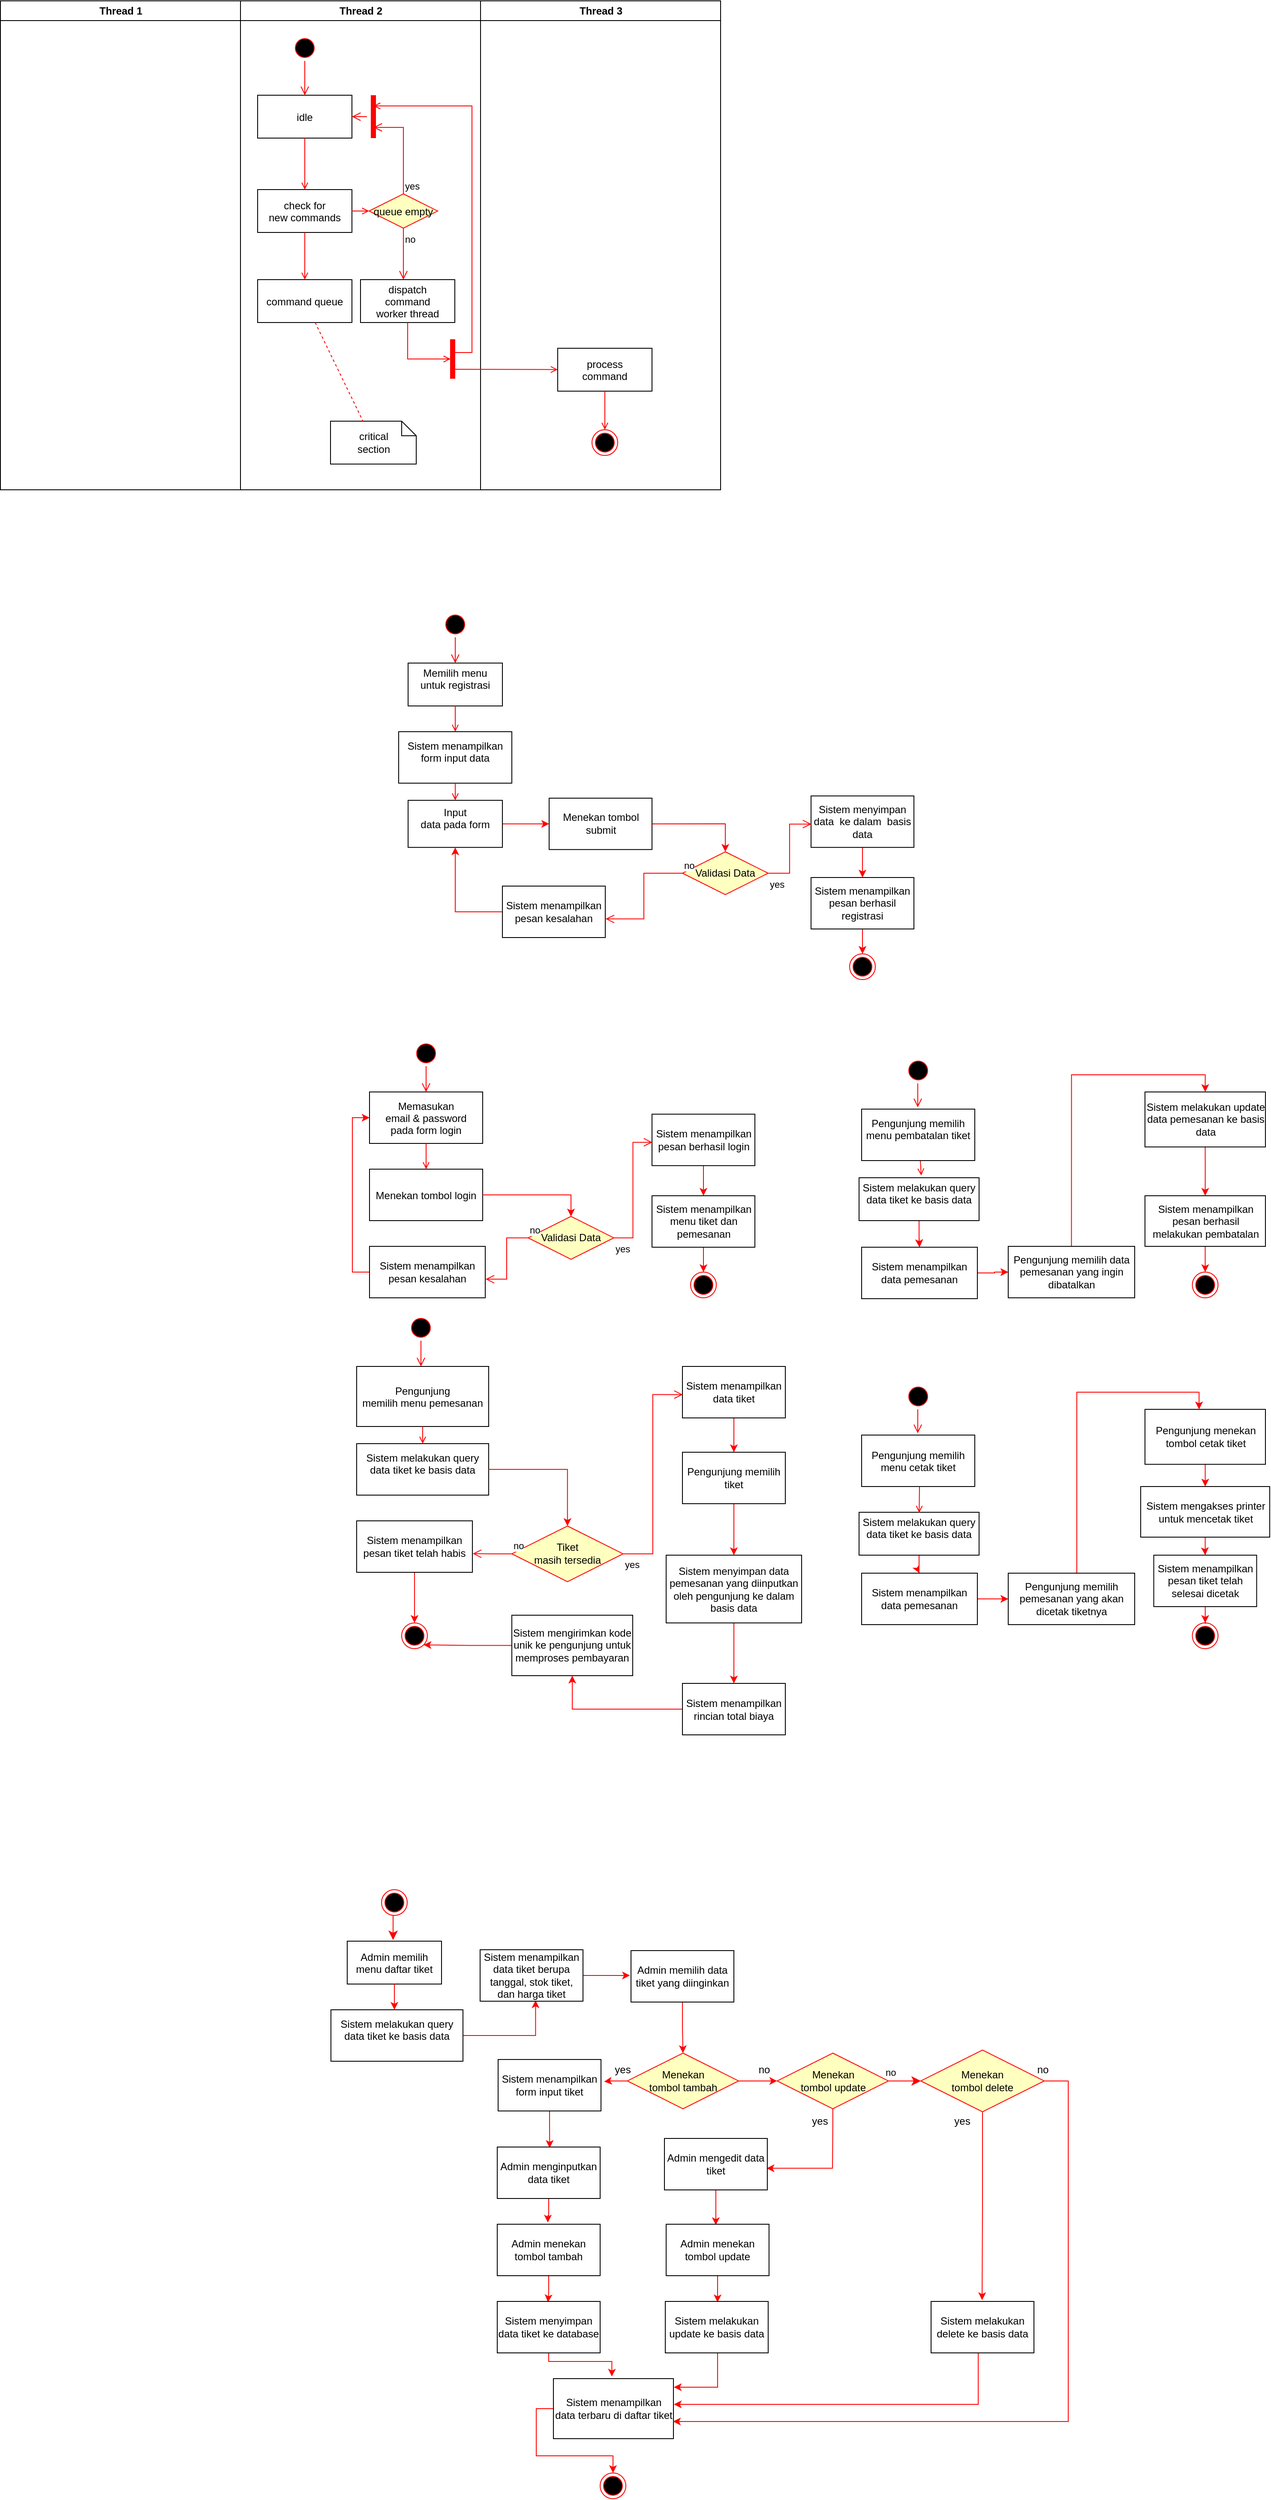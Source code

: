 <mxfile version="18.0.5" type="github">
  <diagram name="Page-1" id="e7e014a7-5840-1c2e-5031-d8a46d1fe8dd">
    <mxGraphModel dx="827" dy="475" grid="1" gridSize="10" guides="1" tooltips="1" connect="1" arrows="1" fold="1" page="1" pageScale="1" pageWidth="1169" pageHeight="826" background="none" math="0" shadow="0">
      <root>
        <mxCell id="0" />
        <mxCell id="1" parent="0" />
        <mxCell id="2" value="Thread 1" style="swimlane;whiteSpace=wrap" parent="1" vertex="1">
          <mxGeometry x="164.5" y="128" width="280" height="570" as="geometry" />
        </mxCell>
        <mxCell id="3" value="Thread 2" style="swimlane;whiteSpace=wrap" parent="1" vertex="1">
          <mxGeometry x="444.5" y="128" width="280" height="570" as="geometry" />
        </mxCell>
        <mxCell id="13" value="" style="ellipse;shape=startState;fillColor=#000000;strokeColor=#ff0000;" parent="3" vertex="1">
          <mxGeometry x="60" y="40" width="30" height="30" as="geometry" />
        </mxCell>
        <mxCell id="14" value="" style="edgeStyle=elbowEdgeStyle;elbow=horizontal;verticalAlign=bottom;endArrow=open;endSize=8;strokeColor=#FF0000;endFill=1;rounded=0" parent="3" source="13" target="15" edge="1">
          <mxGeometry x="40" y="20" as="geometry">
            <mxPoint x="55" y="90" as="targetPoint" />
          </mxGeometry>
        </mxCell>
        <mxCell id="15" value="idle" style="" parent="3" vertex="1">
          <mxGeometry x="20" y="110" width="110" height="50" as="geometry" />
        </mxCell>
        <mxCell id="16" value="check for &#xa;new commands" style="" parent="3" vertex="1">
          <mxGeometry x="20" y="220" width="110" height="50" as="geometry" />
        </mxCell>
        <mxCell id="17" value="" style="endArrow=open;strokeColor=#FF0000;endFill=1;rounded=0" parent="3" source="15" target="16" edge="1">
          <mxGeometry relative="1" as="geometry" />
        </mxCell>
        <mxCell id="18" value="command queue" style="" parent="3" vertex="1">
          <mxGeometry x="20" y="325" width="110" height="50" as="geometry" />
        </mxCell>
        <mxCell id="19" value="" style="endArrow=open;strokeColor=#FF0000;endFill=1;rounded=0" parent="3" source="16" target="18" edge="1">
          <mxGeometry relative="1" as="geometry" />
        </mxCell>
        <mxCell id="21" value="queue empty" style="rhombus;fillColor=#ffffc0;strokeColor=#ff0000;" parent="3" vertex="1">
          <mxGeometry x="150" y="225" width="80" height="40" as="geometry" />
        </mxCell>
        <mxCell id="22" value="yes" style="edgeStyle=elbowEdgeStyle;elbow=horizontal;align=left;verticalAlign=bottom;endArrow=open;endSize=8;strokeColor=#FF0000;exitX=0.5;exitY=0;endFill=1;rounded=0;entryX=0.75;entryY=0.5;entryPerimeter=0" parent="3" source="21" target="25" edge="1">
          <mxGeometry x="-1" relative="1" as="geometry">
            <mxPoint x="160" y="150" as="targetPoint" />
            <Array as="points">
              <mxPoint x="190" y="180" />
            </Array>
          </mxGeometry>
        </mxCell>
        <mxCell id="23" value="no" style="edgeStyle=elbowEdgeStyle;elbow=horizontal;align=left;verticalAlign=top;endArrow=open;endSize=8;strokeColor=#FF0000;endFill=1;rounded=0" parent="3" source="21" target="30" edge="1">
          <mxGeometry x="-1" relative="1" as="geometry">
            <mxPoint x="190" y="305" as="targetPoint" />
          </mxGeometry>
        </mxCell>
        <mxCell id="24" value="" style="endArrow=open;strokeColor=#FF0000;endFill=1;rounded=0" parent="3" source="16" target="21" edge="1">
          <mxGeometry relative="1" as="geometry" />
        </mxCell>
        <mxCell id="25" value="" style="shape=line;strokeWidth=6;strokeColor=#ff0000;rotation=90" parent="3" vertex="1">
          <mxGeometry x="130" y="127.5" width="50" height="15" as="geometry" />
        </mxCell>
        <mxCell id="26" value="" style="edgeStyle=elbowEdgeStyle;elbow=horizontal;verticalAlign=bottom;endArrow=open;endSize=8;strokeColor=#FF0000;endFill=1;rounded=0" parent="3" source="25" target="15" edge="1">
          <mxGeometry x="130" y="90" as="geometry">
            <mxPoint x="230" y="140" as="targetPoint" />
          </mxGeometry>
        </mxCell>
        <mxCell id="30" value="dispatch&#xa;command&#xa;worker thread" style="" parent="3" vertex="1">
          <mxGeometry x="140" y="325" width="110" height="50" as="geometry" />
        </mxCell>
        <mxCell id="31" value="critical&#xa;section" style="shape=note;whiteSpace=wrap;size=17" parent="3" vertex="1">
          <mxGeometry x="105" y="490" width="100" height="50" as="geometry" />
        </mxCell>
        <mxCell id="32" value="" style="endArrow=none;strokeColor=#FF0000;endFill=0;rounded=0;dashed=1" parent="3" source="18" target="31" edge="1">
          <mxGeometry relative="1" as="geometry" />
        </mxCell>
        <mxCell id="34" value="" style="whiteSpace=wrap;strokeColor=#FF0000;fillColor=#FF0000" parent="3" vertex="1">
          <mxGeometry x="245" y="395" width="5" height="45" as="geometry" />
        </mxCell>
        <mxCell id="41" value="" style="edgeStyle=elbowEdgeStyle;elbow=horizontal;entryX=0;entryY=0.5;strokeColor=#FF0000;endArrow=open;endFill=1;rounded=0" parent="3" source="30" target="34" edge="1">
          <mxGeometry width="100" height="100" relative="1" as="geometry">
            <mxPoint x="60" y="480" as="sourcePoint" />
            <mxPoint x="160" y="380" as="targetPoint" />
            <Array as="points">
              <mxPoint x="195" y="400" />
            </Array>
          </mxGeometry>
        </mxCell>
        <mxCell id="4" value="Thread 3" style="swimlane;whiteSpace=wrap" parent="1" vertex="1">
          <mxGeometry x="724.5" y="128" width="280" height="570" as="geometry" />
        </mxCell>
        <mxCell id="33" value="process&#xa;command" style="" parent="4" vertex="1">
          <mxGeometry x="90" y="405" width="110" height="50" as="geometry" />
        </mxCell>
        <mxCell id="35" value="" style="edgeStyle=elbowEdgeStyle;elbow=horizontal;strokeColor=#FF0000;endArrow=open;endFill=1;rounded=0;entryX=0.25;entryY=0.5;entryPerimeter=0" parent="4" target="25" edge="1">
          <mxGeometry width="100" height="100" relative="1" as="geometry">
            <mxPoint x="-30" y="410" as="sourcePoint" />
            <mxPoint x="-120" y="120" as="targetPoint" />
            <Array as="points">
              <mxPoint x="-10" y="135" />
            </Array>
          </mxGeometry>
        </mxCell>
        <mxCell id="37" value="" style="edgeStyle=none;strokeColor=#FF0000;endArrow=open;endFill=1;rounded=0" parent="4" target="33" edge="1">
          <mxGeometry width="100" height="100" relative="1" as="geometry">
            <mxPoint x="-30" y="429.5" as="sourcePoint" />
            <mxPoint x="90" y="429.5" as="targetPoint" />
          </mxGeometry>
        </mxCell>
        <mxCell id="38" value="" style="ellipse;shape=endState;fillColor=#000000;strokeColor=#ff0000" parent="4" vertex="1">
          <mxGeometry x="130" y="500" width="30" height="30" as="geometry" />
        </mxCell>
        <mxCell id="39" value="" style="endArrow=open;strokeColor=#FF0000;endFill=1;rounded=0" parent="4" source="33" target="38" edge="1">
          <mxGeometry relative="1" as="geometry" />
        </mxCell>
        <mxCell id="5" value="" style="ellipse;shape=startState;fillColor=#000000;strokeColor=#ff0000;" parent="1" vertex="1">
          <mxGeometry x="680" y="840.0" width="30" height="30" as="geometry" />
        </mxCell>
        <mxCell id="6" value="" style="edgeStyle=elbowEdgeStyle;elbow=horizontal;verticalAlign=bottom;endArrow=open;endSize=8;strokeColor=#FF0000;endFill=1;rounded=0" parent="1" source="5" target="7" edge="1">
          <mxGeometry x="320" y="994.89" as="geometry">
            <mxPoint x="335" y="1064.89" as="targetPoint" />
          </mxGeometry>
        </mxCell>
        <mxCell id="7" value="Memilih menu &#xa;untuk registrasi &#xa;" style="" parent="1" vertex="1">
          <mxGeometry x="640" y="900.0" width="110" height="50" as="geometry" />
        </mxCell>
        <mxCell id="8" value="Sistem menampilkan &#xa;form input data&#xa;" style="" parent="1" vertex="1">
          <mxGeometry x="629" y="980.0" width="132" height="60" as="geometry" />
        </mxCell>
        <mxCell id="9" value="" style="endArrow=open;strokeColor=#FF0000;endFill=1;rounded=0" parent="1" source="7" target="8" edge="1">
          <mxGeometry relative="1" as="geometry" />
        </mxCell>
        <mxCell id="eZNZcwMzqLfWpBYbHMe_-42" value="" style="edgeStyle=orthogonalEdgeStyle;rounded=0;orthogonalLoop=1;jettySize=auto;html=1;fillColor=#e51400;strokeColor=#FF0000;" parent="1" source="10" target="eZNZcwMzqLfWpBYbHMe_-41" edge="1">
          <mxGeometry relative="1" as="geometry" />
        </mxCell>
        <mxCell id="10" value="Input&#xa;data pada form &#xa;" style="" parent="1" vertex="1">
          <mxGeometry x="640" y="1060" width="110" height="54.89" as="geometry" />
        </mxCell>
        <mxCell id="11" value="" style="endArrow=open;strokeColor=#FF0000;endFill=1;rounded=0" parent="1" source="8" target="10" edge="1">
          <mxGeometry relative="1" as="geometry" />
        </mxCell>
        <mxCell id="eZNZcwMzqLfWpBYbHMe_-54" style="edgeStyle=orthogonalEdgeStyle;rounded=0;orthogonalLoop=1;jettySize=auto;html=1;exitX=1;exitY=0.5;exitDx=0;exitDy=0;entryX=0.5;entryY=0;entryDx=0;entryDy=0;fillColor=#e51400;strokeColor=#FF0000;" parent="1" source="eZNZcwMzqLfWpBYbHMe_-41" target="eZNZcwMzqLfWpBYbHMe_-51" edge="1">
          <mxGeometry relative="1" as="geometry" />
        </mxCell>
        <mxCell id="eZNZcwMzqLfWpBYbHMe_-41" value="&lt;span lang=&quot;EN-GB&quot;&gt;Menekan tombol submit&lt;/span&gt;" style="whiteSpace=wrap;html=1;fillColor=rgb(255, 255, 255);strokeColor=rgb(0, 0, 0);fontColor=rgb(0, 0, 0);" parent="1" vertex="1">
          <mxGeometry x="804.5" y="1057.5" width="120" height="59.89" as="geometry" />
        </mxCell>
        <mxCell id="eZNZcwMzqLfWpBYbHMe_-48" style="edgeStyle=orthogonalEdgeStyle;rounded=0;orthogonalLoop=1;jettySize=auto;html=1;exitX=0.5;exitY=1;exitDx=0;exitDy=0;fillColor=#e51400;strokeColor=#FF0000;" parent="1" source="eZNZcwMzqLfWpBYbHMe_-44" target="eZNZcwMzqLfWpBYbHMe_-46" edge="1">
          <mxGeometry relative="1" as="geometry" />
        </mxCell>
        <mxCell id="eZNZcwMzqLfWpBYbHMe_-44" value="&lt;p&gt;&lt;span lang=&quot;EN-GB&quot;&gt;Sistem menyimpan data&amp;nbsp; ke dalam&amp;nbsp; basis data&lt;/span&gt;&lt;/p&gt;" style="whiteSpace=wrap;html=1;fillColor=rgb(255, 255, 255);strokeColor=rgb(0, 0, 0);fontColor=rgb(0, 0, 0);" parent="1" vertex="1">
          <mxGeometry x="1110" y="1054.89" width="120" height="60" as="geometry" />
        </mxCell>
        <mxCell id="vHE5_Gbzj4b-NchrdTDb-43" style="edgeStyle=orthogonalEdgeStyle;rounded=0;orthogonalLoop=1;jettySize=auto;html=1;entryX=0.5;entryY=0;entryDx=0;entryDy=0;fillColor=#e51400;strokeColor=#FF0000;" parent="1" source="eZNZcwMzqLfWpBYbHMe_-46" target="vHE5_Gbzj4b-NchrdTDb-42" edge="1">
          <mxGeometry relative="1" as="geometry" />
        </mxCell>
        <mxCell id="eZNZcwMzqLfWpBYbHMe_-46" value="&lt;span lang=&quot;EN-GB&quot;&gt;Sistem menampilkan pesan berhasil registrasi &lt;/span&gt;" style="whiteSpace=wrap;html=1;fillColor=rgb(255, 255, 255);strokeColor=rgb(0, 0, 0);fontColor=rgb(0, 0, 0);" parent="1" vertex="1">
          <mxGeometry x="1110" y="1150.0" width="120" height="60" as="geometry" />
        </mxCell>
        <mxCell id="eZNZcwMzqLfWpBYbHMe_-51" value="Validasi Data" style="rhombus;whiteSpace=wrap;html=1;fillColor=#ffffc0;strokeColor=#ff0000;" parent="1" vertex="1">
          <mxGeometry x="960" y="1120" width="100" height="50" as="geometry" />
        </mxCell>
        <mxCell id="eZNZcwMzqLfWpBYbHMe_-52" value="no" style="edgeStyle=orthogonalEdgeStyle;html=1;align=left;verticalAlign=bottom;endArrow=open;endSize=8;strokeColor=#ff0000;rounded=0;entryX=1.003;entryY=0.638;entryDx=0;entryDy=0;entryPerimeter=0;" parent="1" source="eZNZcwMzqLfWpBYbHMe_-51" target="eZNZcwMzqLfWpBYbHMe_-55" edge="1">
          <mxGeometry x="-1" relative="1" as="geometry">
            <mxPoint x="605" y="1484.89" as="targetPoint" />
          </mxGeometry>
        </mxCell>
        <mxCell id="eZNZcwMzqLfWpBYbHMe_-53" value="yes" style="edgeStyle=orthogonalEdgeStyle;html=1;align=left;verticalAlign=top;endArrow=open;endSize=8;strokeColor=#ff0000;rounded=0;entryX=0.004;entryY=0.547;entryDx=0;entryDy=0;entryPerimeter=0;" parent="1" source="eZNZcwMzqLfWpBYbHMe_-51" target="eZNZcwMzqLfWpBYbHMe_-44" edge="1">
          <mxGeometry x="-1" relative="1" as="geometry">
            <mxPoint x="465" y="1564.89" as="targetPoint" />
          </mxGeometry>
        </mxCell>
        <mxCell id="eZNZcwMzqLfWpBYbHMe_-56" style="edgeStyle=orthogonalEdgeStyle;rounded=0;orthogonalLoop=1;jettySize=auto;html=1;exitX=0;exitY=0.5;exitDx=0;exitDy=0;entryX=0.5;entryY=1;entryDx=0;entryDy=0;fillColor=#e51400;strokeColor=#FF0000;" parent="1" source="eZNZcwMzqLfWpBYbHMe_-55" target="10" edge="1">
          <mxGeometry relative="1" as="geometry" />
        </mxCell>
        <mxCell id="eZNZcwMzqLfWpBYbHMe_-55" value="&lt;span lang=&quot;EN-GB&quot;&gt;Sistem menampilkan pesan kesalahan&lt;/span&gt;" style="whiteSpace=wrap;html=1;fillColor=rgb(255, 255, 255);strokeColor=rgb(0, 0, 0);fontColor=rgb(0, 0, 0);" parent="1" vertex="1">
          <mxGeometry x="750" y="1160.0" width="120" height="60" as="geometry" />
        </mxCell>
        <mxCell id="vHE5_Gbzj4b-NchrdTDb-42" value="" style="ellipse;html=1;shape=endState;fillColor=#000000;strokeColor=#ff0000;" parent="1" vertex="1">
          <mxGeometry x="1155" y="1239" width="30" height="30" as="geometry" />
        </mxCell>
        <mxCell id="vHE5_Gbzj4b-NchrdTDb-46" value="" style="ellipse;shape=startState;fillColor=#000000;strokeColor=#ff0000;" parent="1" vertex="1">
          <mxGeometry x="646" y="1340" width="30" height="30" as="geometry" />
        </mxCell>
        <mxCell id="vHE5_Gbzj4b-NchrdTDb-47" value="" style="edgeStyle=elbowEdgeStyle;elbow=horizontal;verticalAlign=bottom;endArrow=open;endSize=8;strokeColor=#FF0000;endFill=1;rounded=0" parent="1" source="vHE5_Gbzj4b-NchrdTDb-46" target="vHE5_Gbzj4b-NchrdTDb-48" edge="1">
          <mxGeometry x="275" y="1494.89" as="geometry">
            <mxPoint x="290" y="1564.89" as="targetPoint" />
          </mxGeometry>
        </mxCell>
        <mxCell id="vHE5_Gbzj4b-NchrdTDb-48" value="Memasukan&#xa;email &amp; password&#xa;pada form login" style="" parent="1" vertex="1">
          <mxGeometry x="595" y="1400" width="132" height="60" as="geometry" />
        </mxCell>
        <mxCell id="vHE5_Gbzj4b-NchrdTDb-49" value="Menekan tombol login" style="" parent="1" vertex="1">
          <mxGeometry x="595" y="1490" width="132" height="60" as="geometry" />
        </mxCell>
        <mxCell id="vHE5_Gbzj4b-NchrdTDb-50" value="" style="endArrow=open;strokeColor=#FF0000;endFill=1;rounded=0" parent="1" source="vHE5_Gbzj4b-NchrdTDb-48" target="vHE5_Gbzj4b-NchrdTDb-49" edge="1">
          <mxGeometry relative="1" as="geometry" />
        </mxCell>
        <mxCell id="vHE5_Gbzj4b-NchrdTDb-54" style="edgeStyle=orthogonalEdgeStyle;rounded=0;orthogonalLoop=1;jettySize=auto;html=1;exitX=1;exitY=0.5;exitDx=0;exitDy=0;entryX=0.5;entryY=0;entryDx=0;entryDy=0;fillColor=#e51400;strokeColor=#FF0000;" parent="1" source="vHE5_Gbzj4b-NchrdTDb-49" target="vHE5_Gbzj4b-NchrdTDb-60" edge="1">
          <mxGeometry relative="1" as="geometry">
            <mxPoint x="879.5" y="1587.445" as="sourcePoint" />
          </mxGeometry>
        </mxCell>
        <mxCell id="vHE5_Gbzj4b-NchrdTDb-56" style="edgeStyle=orthogonalEdgeStyle;rounded=0;orthogonalLoop=1;jettySize=auto;html=1;exitX=0.5;exitY=1;exitDx=0;exitDy=0;fillColor=#e51400;strokeColor=#FF0000;" parent="1" source="vHE5_Gbzj4b-NchrdTDb-57" target="vHE5_Gbzj4b-NchrdTDb-59" edge="1">
          <mxGeometry relative="1" as="geometry" />
        </mxCell>
        <mxCell id="vHE5_Gbzj4b-NchrdTDb-57" value="&lt;p&gt;&lt;span lang=&quot;EN-GB&quot;&gt;Sistem menampilkan pesan berhasil login &lt;/span&gt;&lt;/p&gt;" style="whiteSpace=wrap;html=1;fillColor=rgb(255, 255, 255);strokeColor=rgb(0, 0, 0);fontColor=rgb(0, 0, 0);" parent="1" vertex="1">
          <mxGeometry x="924.5" y="1425.89" width="120" height="60" as="geometry" />
        </mxCell>
        <mxCell id="vHE5_Gbzj4b-NchrdTDb-58" style="edgeStyle=orthogonalEdgeStyle;rounded=0;orthogonalLoop=1;jettySize=auto;html=1;entryX=0.5;entryY=0;entryDx=0;entryDy=0;fillColor=#e51400;strokeColor=#FF0000;" parent="1" source="vHE5_Gbzj4b-NchrdTDb-59" target="vHE5_Gbzj4b-NchrdTDb-65" edge="1">
          <mxGeometry relative="1" as="geometry" />
        </mxCell>
        <mxCell id="vHE5_Gbzj4b-NchrdTDb-59" value="&lt;span lang=&quot;EN-GB&quot;&gt;Sistem menampilkan menu tiket dan pemesanan&lt;/span&gt;" style="whiteSpace=wrap;html=1;fillColor=rgb(255, 255, 255);strokeColor=rgb(0, 0, 0);fontColor=rgb(0, 0, 0);" parent="1" vertex="1">
          <mxGeometry x="924.5" y="1521.0" width="120" height="60" as="geometry" />
        </mxCell>
        <mxCell id="vHE5_Gbzj4b-NchrdTDb-60" value="Validasi Data" style="rhombus;whiteSpace=wrap;html=1;fillColor=#ffffc0;strokeColor=#ff0000;" parent="1" vertex="1">
          <mxGeometry x="780" y="1545.11" width="100" height="50" as="geometry" />
        </mxCell>
        <mxCell id="vHE5_Gbzj4b-NchrdTDb-61" value="no" style="edgeStyle=orthogonalEdgeStyle;html=1;align=left;verticalAlign=bottom;endArrow=open;endSize=8;strokeColor=#ff0000;rounded=0;entryX=1.003;entryY=0.638;entryDx=0;entryDy=0;entryPerimeter=0;" parent="1" source="vHE5_Gbzj4b-NchrdTDb-60" target="vHE5_Gbzj4b-NchrdTDb-64" edge="1">
          <mxGeometry x="-1" relative="1" as="geometry">
            <mxPoint x="560" y="1984.89" as="targetPoint" />
          </mxGeometry>
        </mxCell>
        <mxCell id="vHE5_Gbzj4b-NchrdTDb-62" value="yes" style="edgeStyle=orthogonalEdgeStyle;html=1;align=left;verticalAlign=top;endArrow=open;endSize=8;strokeColor=#ff0000;rounded=0;entryX=0.004;entryY=0.547;entryDx=0;entryDy=0;entryPerimeter=0;" parent="1" source="vHE5_Gbzj4b-NchrdTDb-60" target="vHE5_Gbzj4b-NchrdTDb-57" edge="1">
          <mxGeometry x="-1" relative="1" as="geometry">
            <mxPoint x="285" y="1990.0" as="targetPoint" />
          </mxGeometry>
        </mxCell>
        <mxCell id="vHE5_Gbzj4b-NchrdTDb-63" style="edgeStyle=orthogonalEdgeStyle;rounded=0;orthogonalLoop=1;jettySize=auto;html=1;exitX=0;exitY=0.5;exitDx=0;exitDy=0;entryX=0;entryY=0.5;entryDx=0;entryDy=0;fillColor=#e51400;strokeColor=#FF0000;" parent="1" source="vHE5_Gbzj4b-NchrdTDb-64" target="vHE5_Gbzj4b-NchrdTDb-48" edge="1">
          <mxGeometry relative="1" as="geometry">
            <mxPoint x="650" y="1614.89" as="targetPoint" />
          </mxGeometry>
        </mxCell>
        <mxCell id="vHE5_Gbzj4b-NchrdTDb-64" value="&lt;span lang=&quot;EN-GB&quot;&gt;Sistem menampilkan pesan kesalahan&lt;/span&gt;" style="whiteSpace=wrap;html=1;fillColor=rgb(255, 255, 255);strokeColor=rgb(0, 0, 0);fontColor=rgb(0, 0, 0);" parent="1" vertex="1">
          <mxGeometry x="595" y="1580" width="135" height="60" as="geometry" />
        </mxCell>
        <mxCell id="vHE5_Gbzj4b-NchrdTDb-65" value="" style="ellipse;html=1;shape=endState;fillColor=#000000;strokeColor=#ff0000;" parent="1" vertex="1">
          <mxGeometry x="969.5" y="1610" width="30" height="30" as="geometry" />
        </mxCell>
        <mxCell id="vHE5_Gbzj4b-NchrdTDb-66" value="" style="ellipse;shape=startState;fillColor=#000000;strokeColor=#ff0000;" parent="1" vertex="1">
          <mxGeometry x="640" y="1660" width="30" height="30" as="geometry" />
        </mxCell>
        <mxCell id="vHE5_Gbzj4b-NchrdTDb-67" value="" style="edgeStyle=elbowEdgeStyle;elbow=horizontal;verticalAlign=bottom;endArrow=open;endSize=8;strokeColor=#FF0000;endFill=1;rounded=0" parent="1" source="vHE5_Gbzj4b-NchrdTDb-66" target="vHE5_Gbzj4b-NchrdTDb-68" edge="1">
          <mxGeometry x="260" y="1814.89" as="geometry">
            <mxPoint x="275" y="1884.89" as="targetPoint" />
          </mxGeometry>
        </mxCell>
        <mxCell id="vHE5_Gbzj4b-NchrdTDb-68" value="Pengunjung &#xa;memilih menu pemesanan" style="" parent="1" vertex="1">
          <mxGeometry x="580" y="1720" width="154" height="70" as="geometry" />
        </mxCell>
        <mxCell id="vHE5_Gbzj4b-NchrdTDb-69" value="Sistem melakukan query &#xa;data tiket ke basis data&#xa;" style="" parent="1" vertex="1">
          <mxGeometry x="580" y="1810" width="154" height="60" as="geometry" />
        </mxCell>
        <mxCell id="vHE5_Gbzj4b-NchrdTDb-70" value="" style="endArrow=open;strokeColor=#FF0000;endFill=1;rounded=0" parent="1" source="vHE5_Gbzj4b-NchrdTDb-68" target="vHE5_Gbzj4b-NchrdTDb-69" edge="1">
          <mxGeometry relative="1" as="geometry" />
        </mxCell>
        <mxCell id="vHE5_Gbzj4b-NchrdTDb-71" style="edgeStyle=orthogonalEdgeStyle;rounded=0;orthogonalLoop=1;jettySize=auto;html=1;exitX=1;exitY=0.5;exitDx=0;exitDy=0;entryX=0.5;entryY=0;entryDx=0;entryDy=0;fillColor=#e51400;strokeColor=#FF0000;" parent="1" source="vHE5_Gbzj4b-NchrdTDb-69" target="vHE5_Gbzj4b-NchrdTDb-76" edge="1">
          <mxGeometry relative="1" as="geometry">
            <mxPoint x="864.5" y="1907.445" as="sourcePoint" />
          </mxGeometry>
        </mxCell>
        <mxCell id="vHE5_Gbzj4b-NchrdTDb-72" style="edgeStyle=orthogonalEdgeStyle;rounded=0;orthogonalLoop=1;jettySize=auto;html=1;exitX=0.5;exitY=1;exitDx=0;exitDy=0;fillColor=#e51400;strokeColor=#FF0000;" parent="1" source="vHE5_Gbzj4b-NchrdTDb-73" target="vHE5_Gbzj4b-NchrdTDb-75" edge="1">
          <mxGeometry relative="1" as="geometry" />
        </mxCell>
        <mxCell id="vHE5_Gbzj4b-NchrdTDb-73" value="&lt;span lang=&quot;EN-GB&quot;&gt;Sistem menampilkan data tiket&lt;/span&gt;" style="whiteSpace=wrap;html=1;fillColor=rgb(255, 255, 255);strokeColor=rgb(0, 0, 0);fontColor=rgb(0, 0, 0);" parent="1" vertex="1">
          <mxGeometry x="960" y="1720.0" width="120" height="60" as="geometry" />
        </mxCell>
        <mxCell id="vHE5_Gbzj4b-NchrdTDb-84" value="" style="edgeStyle=orthogonalEdgeStyle;rounded=0;orthogonalLoop=1;jettySize=auto;html=1;strokeColor=#FF0000;" parent="1" source="vHE5_Gbzj4b-NchrdTDb-75" target="vHE5_Gbzj4b-NchrdTDb-83" edge="1">
          <mxGeometry relative="1" as="geometry" />
        </mxCell>
        <mxCell id="vHE5_Gbzj4b-NchrdTDb-75" value="&lt;span lang=&quot;EN-GB&quot;&gt;Pengunjung memilih tiket&lt;/span&gt;" style="whiteSpace=wrap;html=1;fillColor=rgb(255, 255, 255);strokeColor=rgb(0, 0, 0);fontColor=rgb(0, 0, 0);" parent="1" vertex="1">
          <mxGeometry x="960" y="1820.0" width="120" height="60" as="geometry" />
        </mxCell>
        <mxCell id="vHE5_Gbzj4b-NchrdTDb-76" value="&lt;div&gt;Tiket&lt;/div&gt;&lt;div&gt;masih tersedia&lt;/div&gt;" style="rhombus;whiteSpace=wrap;html=1;fillColor=#ffffc0;strokeColor=#ff0000;" parent="1" vertex="1">
          <mxGeometry x="761" y="1906" width="129.78" height="64.89" as="geometry" />
        </mxCell>
        <mxCell id="vHE5_Gbzj4b-NchrdTDb-77" value="no" style="edgeStyle=orthogonalEdgeStyle;html=1;align=left;verticalAlign=bottom;endArrow=open;endSize=8;strokeColor=#ff0000;rounded=0;entryX=1.003;entryY=0.638;entryDx=0;entryDy=0;entryPerimeter=0;" parent="1" source="vHE5_Gbzj4b-NchrdTDb-76" target="vHE5_Gbzj4b-NchrdTDb-80" edge="1">
          <mxGeometry x="-1" relative="1" as="geometry">
            <mxPoint x="545" y="2304.89" as="targetPoint" />
          </mxGeometry>
        </mxCell>
        <mxCell id="vHE5_Gbzj4b-NchrdTDb-78" value="yes" style="edgeStyle=orthogonalEdgeStyle;html=1;align=left;verticalAlign=top;endArrow=open;endSize=8;strokeColor=#ff0000;rounded=0;entryX=0.004;entryY=0.547;entryDx=0;entryDy=0;entryPerimeter=0;" parent="1" source="vHE5_Gbzj4b-NchrdTDb-76" target="vHE5_Gbzj4b-NchrdTDb-73" edge="1">
          <mxGeometry x="-1" relative="1" as="geometry">
            <mxPoint x="270" y="2310" as="targetPoint" />
          </mxGeometry>
        </mxCell>
        <mxCell id="vHE5_Gbzj4b-NchrdTDb-82" style="edgeStyle=orthogonalEdgeStyle;rounded=0;orthogonalLoop=1;jettySize=auto;html=1;entryX=0.5;entryY=0;entryDx=0;entryDy=0;strokeColor=#FF0000;exitX=0.5;exitY=1;exitDx=0;exitDy=0;" parent="1" source="vHE5_Gbzj4b-NchrdTDb-80" target="vHE5_Gbzj4b-NchrdTDb-81" edge="1">
          <mxGeometry relative="1" as="geometry">
            <mxPoint x="760" y="1944.615" as="sourcePoint" />
            <Array as="points" />
          </mxGeometry>
        </mxCell>
        <mxCell id="vHE5_Gbzj4b-NchrdTDb-80" value="&lt;span lang=&quot;EN-GB&quot;&gt;Sistem menampilkan pesan tiket telah habis&lt;br&gt;&lt;/span&gt;" style="whiteSpace=wrap;html=1;fillColor=rgb(255, 255, 255);strokeColor=rgb(0, 0, 0);fontColor=rgb(0, 0, 0);" parent="1" vertex="1">
          <mxGeometry x="580" y="1900" width="135" height="60" as="geometry" />
        </mxCell>
        <mxCell id="vHE5_Gbzj4b-NchrdTDb-81" value="" style="ellipse;html=1;shape=endState;fillColor=#000000;strokeColor=#ff0000;" parent="1" vertex="1">
          <mxGeometry x="632.5" y="2019" width="30" height="30" as="geometry" />
        </mxCell>
        <mxCell id="vHE5_Gbzj4b-NchrdTDb-86" value="" style="edgeStyle=orthogonalEdgeStyle;rounded=0;orthogonalLoop=1;jettySize=auto;html=1;strokeColor=#FF0000;" parent="1" source="vHE5_Gbzj4b-NchrdTDb-83" target="vHE5_Gbzj4b-NchrdTDb-85" edge="1">
          <mxGeometry relative="1" as="geometry" />
        </mxCell>
        <mxCell id="vHE5_Gbzj4b-NchrdTDb-83" value="&lt;p&gt;&lt;span lang=&quot;EN-GB&quot;&gt;Sistem menyimpan data pemesanan yang diinputkan oleh pengunjung ke dalam basis data&lt;/span&gt;&lt;/p&gt;" style="whiteSpace=wrap;html=1;fillColor=rgb(255, 255, 255);strokeColor=rgb(0, 0, 0);fontColor=rgb(0, 0, 0);" parent="1" vertex="1">
          <mxGeometry x="941" y="1940" width="158" height="79" as="geometry" />
        </mxCell>
        <mxCell id="vHE5_Gbzj4b-NchrdTDb-88" value="" style="edgeStyle=orthogonalEdgeStyle;rounded=0;orthogonalLoop=1;jettySize=auto;html=1;strokeColor=#FF0000;" parent="1" source="vHE5_Gbzj4b-NchrdTDb-85" target="vHE5_Gbzj4b-NchrdTDb-87" edge="1">
          <mxGeometry relative="1" as="geometry" />
        </mxCell>
        <mxCell id="vHE5_Gbzj4b-NchrdTDb-85" value="&lt;p&gt;&lt;span lang=&quot;EN-GB&quot;&gt;Sistem menampilkan rincian total biaya&lt;/span&gt;&lt;/p&gt;" style="whiteSpace=wrap;html=1;fillColor=rgb(255, 255, 255);strokeColor=rgb(0, 0, 0);fontColor=rgb(0, 0, 0);" parent="1" vertex="1">
          <mxGeometry x="960" y="2089.5" width="120" height="60" as="geometry" />
        </mxCell>
        <mxCell id="vHE5_Gbzj4b-NchrdTDb-89" style="edgeStyle=orthogonalEdgeStyle;rounded=0;orthogonalLoop=1;jettySize=auto;html=1;exitX=0;exitY=0.5;exitDx=0;exitDy=0;entryX=1;entryY=1;entryDx=0;entryDy=0;strokeColor=#FF0000;" parent="1" source="vHE5_Gbzj4b-NchrdTDb-87" target="vHE5_Gbzj4b-NchrdTDb-81" edge="1">
          <mxGeometry relative="1" as="geometry" />
        </mxCell>
        <mxCell id="vHE5_Gbzj4b-NchrdTDb-87" value="&lt;p&gt;&lt;span lang=&quot;EN-GB&quot;&gt;&lt;span&gt;Sistem &lt;/span&gt;&lt;/span&gt;&lt;span lang=&quot;EN-GB&quot;&gt;mengirimkan kode unik ke pengunjung untuk memproses pembayaran&lt;br&gt;&lt;/span&gt;&lt;/p&gt;" style="whiteSpace=wrap;html=1;fillColor=rgb(255, 255, 255);strokeColor=rgb(0, 0, 0);fontColor=rgb(0, 0, 0);" parent="1" vertex="1">
          <mxGeometry x="761" y="2010" width="141" height="70.5" as="geometry" />
        </mxCell>
        <mxCell id="vHE5_Gbzj4b-NchrdTDb-92" value="" style="ellipse;shape=startState;fillColor=#000000;strokeColor=#ff0000;" parent="1" vertex="1">
          <mxGeometry x="1220" y="1360" width="30" height="30" as="geometry" />
        </mxCell>
        <mxCell id="vHE5_Gbzj4b-NchrdTDb-93" value="" style="edgeStyle=elbowEdgeStyle;elbow=horizontal;verticalAlign=bottom;endArrow=open;endSize=8;strokeColor=#FF0000;endFill=1;rounded=0;entryX=0.498;entryY=-0.036;entryDx=0;entryDy=0;entryPerimeter=0;" parent="1" source="vHE5_Gbzj4b-NchrdTDb-92" target="vHE5_Gbzj4b-NchrdTDb-94" edge="1">
          <mxGeometry x="850" y="1494.89" as="geometry">
            <mxPoint x="865" y="1564.89" as="targetPoint" />
          </mxGeometry>
        </mxCell>
        <mxCell id="vHE5_Gbzj4b-NchrdTDb-94" value="Pengunjung memilih&#xa;menu pembatalan tiket&#xa;" style="" parent="1" vertex="1">
          <mxGeometry x="1169" y="1420" width="132" height="60" as="geometry" />
        </mxCell>
        <mxCell id="vHE5_Gbzj4b-NchrdTDb-115" style="edgeStyle=orthogonalEdgeStyle;rounded=0;orthogonalLoop=1;jettySize=auto;html=1;entryX=0.5;entryY=0;entryDx=0;entryDy=0;endArrow=classic;endFill=1;strokeColor=#FF0000;" parent="1" source="vHE5_Gbzj4b-NchrdTDb-95" target="vHE5_Gbzj4b-NchrdTDb-106" edge="1">
          <mxGeometry relative="1" as="geometry" />
        </mxCell>
        <mxCell id="vHE5_Gbzj4b-NchrdTDb-116" value="" style="edgeStyle=orthogonalEdgeStyle;rounded=0;orthogonalLoop=1;jettySize=auto;html=1;endArrow=classic;endFill=1;strokeColor=#FF0000;" parent="1" source="vHE5_Gbzj4b-NchrdTDb-95" target="vHE5_Gbzj4b-NchrdTDb-106" edge="1">
          <mxGeometry relative="1" as="geometry" />
        </mxCell>
        <mxCell id="vHE5_Gbzj4b-NchrdTDb-95" value="Sistem melakukan query&#xa;data tiket ke basis data&#xa;" style="" parent="1" vertex="1">
          <mxGeometry x="1166" y="1500" width="140" height="50" as="geometry" />
        </mxCell>
        <mxCell id="vHE5_Gbzj4b-NchrdTDb-96" value="" style="endArrow=open;strokeColor=#FF0000;endFill=1;rounded=0;entryX=0.518;entryY=-0.052;entryDx=0;entryDy=0;entryPerimeter=0;exitX=0.519;exitY=1.007;exitDx=0;exitDy=0;exitPerimeter=0;" parent="1" source="vHE5_Gbzj4b-NchrdTDb-94" target="vHE5_Gbzj4b-NchrdTDb-95" edge="1">
          <mxGeometry relative="1" as="geometry">
            <mxPoint x="1240" y="1460" as="sourcePoint" />
          </mxGeometry>
        </mxCell>
        <mxCell id="vHE5_Gbzj4b-NchrdTDb-98" style="edgeStyle=orthogonalEdgeStyle;rounded=0;orthogonalLoop=1;jettySize=auto;html=1;exitX=0.5;exitY=1;exitDx=0;exitDy=0;fillColor=#e51400;strokeColor=#FF0000;" parent="1" source="vHE5_Gbzj4b-NchrdTDb-99" target="vHE5_Gbzj4b-NchrdTDb-101" edge="1">
          <mxGeometry relative="1" as="geometry" />
        </mxCell>
        <mxCell id="vHE5_Gbzj4b-NchrdTDb-99" value="&lt;p&gt;&lt;/p&gt;&lt;p&gt;&lt;span lang=&quot;EN-GB&quot;&gt;Sistem melakukan update data pemesanan ke basis data&lt;br&gt;&lt;/span&gt;&lt;/p&gt;" style="whiteSpace=wrap;html=1;fillColor=rgb(255, 255, 255);strokeColor=rgb(0, 0, 0);fontColor=rgb(0, 0, 0);" parent="1" vertex="1">
          <mxGeometry x="1499.5" y="1400" width="140.5" height="64.11" as="geometry" />
        </mxCell>
        <mxCell id="vHE5_Gbzj4b-NchrdTDb-100" style="edgeStyle=orthogonalEdgeStyle;rounded=0;orthogonalLoop=1;jettySize=auto;html=1;entryX=0.5;entryY=0;entryDx=0;entryDy=0;fillColor=#e51400;strokeColor=#FF0000;" parent="1" source="vHE5_Gbzj4b-NchrdTDb-101" target="vHE5_Gbzj4b-NchrdTDb-107" edge="1">
          <mxGeometry relative="1" as="geometry" />
        </mxCell>
        <mxCell id="vHE5_Gbzj4b-NchrdTDb-101" value="&lt;span lang=&quot;EN-GB&quot;&gt;Sistem menampilkan pesan berhasil melakukan pembatalan &lt;/span&gt;" style="whiteSpace=wrap;html=1;fillColor=rgb(255, 255, 255);strokeColor=rgb(0, 0, 0);fontColor=rgb(0, 0, 0);" parent="1" vertex="1">
          <mxGeometry x="1499.5" y="1521" width="140.5" height="59" as="geometry" />
        </mxCell>
        <mxCell id="vHE5_Gbzj4b-NchrdTDb-110" value="" style="edgeStyle=orthogonalEdgeStyle;rounded=0;orthogonalLoop=1;jettySize=auto;html=1;strokeColor=#FF0000;" parent="1" source="vHE5_Gbzj4b-NchrdTDb-106" target="vHE5_Gbzj4b-NchrdTDb-109" edge="1">
          <mxGeometry relative="1" as="geometry" />
        </mxCell>
        <mxCell id="vHE5_Gbzj4b-NchrdTDb-106" value="&lt;p&gt;&lt;span lang=&quot;EN-GB&quot;&gt;Sistem menampilkan data pemesanan &lt;br&gt;&lt;/span&gt;&lt;/p&gt;" style="whiteSpace=wrap;html=1;fillColor=rgb(255, 255, 255);strokeColor=rgb(0, 0, 0);fontColor=rgb(0, 0, 0);" parent="1" vertex="1">
          <mxGeometry x="1169" y="1581" width="135" height="60" as="geometry" />
        </mxCell>
        <mxCell id="vHE5_Gbzj4b-NchrdTDb-107" value="" style="ellipse;html=1;shape=endState;fillColor=#000000;strokeColor=#ff0000;" parent="1" vertex="1">
          <mxGeometry x="1554.75" y="1610" width="30" height="30" as="geometry" />
        </mxCell>
        <mxCell id="vHE5_Gbzj4b-NchrdTDb-113" style="edgeStyle=orthogonalEdgeStyle;rounded=0;orthogonalLoop=1;jettySize=auto;html=1;entryX=0.5;entryY=0;entryDx=0;entryDy=0;strokeColor=#FF0000;exitX=0.5;exitY=0;exitDx=0;exitDy=0;" parent="1" source="vHE5_Gbzj4b-NchrdTDb-109" target="vHE5_Gbzj4b-NchrdTDb-99" edge="1">
          <mxGeometry relative="1" as="geometry" />
        </mxCell>
        <mxCell id="vHE5_Gbzj4b-NchrdTDb-109" value="&lt;span lang=&quot;EN-GB&quot;&gt;Pengunjung memilih data pemesanan yang ingin dibatalkan&lt;/span&gt;" style="whiteSpace=wrap;html=1;fillColor=rgb(255, 255, 255);strokeColor=rgb(0, 0, 0);fontColor=rgb(0, 0, 0);" parent="1" vertex="1">
          <mxGeometry x="1340" y="1580" width="147.5" height="60" as="geometry" />
        </mxCell>
        <mxCell id="vHE5_Gbzj4b-NchrdTDb-117" value="" style="ellipse;shape=startState;fillColor=#000000;strokeColor=#ff0000;" parent="1" vertex="1">
          <mxGeometry x="1220" y="1740" width="30" height="30" as="geometry" />
        </mxCell>
        <mxCell id="vHE5_Gbzj4b-NchrdTDb-118" value="" style="edgeStyle=elbowEdgeStyle;elbow=horizontal;verticalAlign=bottom;endArrow=open;endSize=8;strokeColor=#FF0000;endFill=1;rounded=0;entryX=0.498;entryY=-0.036;entryDx=0;entryDy=0;entryPerimeter=0;" parent="1" source="vHE5_Gbzj4b-NchrdTDb-117" target="vHE5_Gbzj4b-NchrdTDb-119" edge="1">
          <mxGeometry x="850" y="1874.89" as="geometry">
            <mxPoint x="865" y="1944.89" as="targetPoint" />
          </mxGeometry>
        </mxCell>
        <mxCell id="vHE5_Gbzj4b-NchrdTDb-119" value="Pengunjung memilih &#xa;menu cetak tiket" style="" parent="1" vertex="1">
          <mxGeometry x="1169" y="1800" width="132" height="60" as="geometry" />
        </mxCell>
        <mxCell id="vHE5_Gbzj4b-NchrdTDb-120" style="edgeStyle=orthogonalEdgeStyle;rounded=0;orthogonalLoop=1;jettySize=auto;html=1;entryX=0.5;entryY=0;entryDx=0;entryDy=0;endArrow=classic;endFill=1;strokeColor=#FF0000;" parent="1" source="vHE5_Gbzj4b-NchrdTDb-122" target="vHE5_Gbzj4b-NchrdTDb-129" edge="1">
          <mxGeometry relative="1" as="geometry" />
        </mxCell>
        <mxCell id="vHE5_Gbzj4b-NchrdTDb-122" value="Sistem melakukan query&#xa;data tiket ke basis data&#xa;" style="" parent="1" vertex="1">
          <mxGeometry x="1166" y="1890" width="140" height="50" as="geometry" />
        </mxCell>
        <mxCell id="vHE5_Gbzj4b-NchrdTDb-123" value="" style="endArrow=open;strokeColor=#FF0000;endFill=1;rounded=0;exitX=0.519;exitY=1.007;exitDx=0;exitDy=0;exitPerimeter=0;entryX=0.501;entryY=0.012;entryDx=0;entryDy=0;entryPerimeter=0;" parent="1" target="vHE5_Gbzj4b-NchrdTDb-122" edge="1">
          <mxGeometry relative="1" as="geometry">
            <mxPoint x="1236.508" y="1860.42" as="sourcePoint" />
            <mxPoint x="1238" y="1890" as="targetPoint" />
          </mxGeometry>
        </mxCell>
        <mxCell id="vHE5_Gbzj4b-NchrdTDb-124" style="edgeStyle=orthogonalEdgeStyle;rounded=0;orthogonalLoop=1;jettySize=auto;html=1;exitX=0.5;exitY=1;exitDx=0;exitDy=0;fillColor=#e51400;strokeColor=#FF0000;" parent="1" source="vHE5_Gbzj4b-NchrdTDb-125" target="vHE5_Gbzj4b-NchrdTDb-127" edge="1">
          <mxGeometry relative="1" as="geometry" />
        </mxCell>
        <mxCell id="vHE5_Gbzj4b-NchrdTDb-125" value="&lt;span lang=&quot;EN-GB&quot;&gt;Pengunjung menekan tombol cetak tiket&lt;/span&gt;" style="whiteSpace=wrap;html=1;fillColor=rgb(255, 255, 255);strokeColor=rgb(0, 0, 0);fontColor=rgb(0, 0, 0);" parent="1" vertex="1">
          <mxGeometry x="1499.5" y="1770" width="140.5" height="64.11" as="geometry" />
        </mxCell>
        <mxCell id="vHE5_Gbzj4b-NchrdTDb-136" value="" style="edgeStyle=orthogonalEdgeStyle;rounded=0;orthogonalLoop=1;jettySize=auto;html=1;endArrow=classic;endFill=1;strokeColor=#FF0000;" parent="1" source="vHE5_Gbzj4b-NchrdTDb-127" target="vHE5_Gbzj4b-NchrdTDb-135" edge="1">
          <mxGeometry relative="1" as="geometry" />
        </mxCell>
        <mxCell id="vHE5_Gbzj4b-NchrdTDb-127" value="&lt;span lang=&quot;EN-GB&quot;&gt;Sistem mengakses printer untuk mencetak tiket&lt;/span&gt;" style="whiteSpace=wrap;html=1;fillColor=rgb(255, 255, 255);strokeColor=rgb(0, 0, 0);fontColor=rgb(0, 0, 0);" parent="1" vertex="1">
          <mxGeometry x="1494.5" y="1860" width="150.5" height="59" as="geometry" />
        </mxCell>
        <mxCell id="vHE5_Gbzj4b-NchrdTDb-128" value="" style="edgeStyle=orthogonalEdgeStyle;rounded=0;orthogonalLoop=1;jettySize=auto;html=1;strokeColor=#FF0000;" parent="1" source="vHE5_Gbzj4b-NchrdTDb-129" target="vHE5_Gbzj4b-NchrdTDb-132" edge="1">
          <mxGeometry relative="1" as="geometry" />
        </mxCell>
        <mxCell id="vHE5_Gbzj4b-NchrdTDb-129" value="&lt;p&gt;&lt;span lang=&quot;EN-GB&quot;&gt;Sistem menampilkan data pemesanan &lt;br&gt;&lt;/span&gt;&lt;/p&gt;" style="whiteSpace=wrap;html=1;fillColor=rgb(255, 255, 255);strokeColor=rgb(0, 0, 0);fontColor=rgb(0, 0, 0);" parent="1" vertex="1">
          <mxGeometry x="1169" y="1961" width="135" height="60" as="geometry" />
        </mxCell>
        <mxCell id="vHE5_Gbzj4b-NchrdTDb-130" value="" style="ellipse;html=1;shape=endState;fillColor=#000000;strokeColor=#ff0000;" parent="1" vertex="1">
          <mxGeometry x="1554.75" y="2019" width="30" height="30" as="geometry" />
        </mxCell>
        <mxCell id="vHE5_Gbzj4b-NchrdTDb-138" style="edgeStyle=orthogonalEdgeStyle;rounded=0;orthogonalLoop=1;jettySize=auto;html=1;entryX=0.449;entryY=0;entryDx=0;entryDy=0;entryPerimeter=0;endArrow=classic;endFill=1;strokeColor=#FF0000;" parent="1" source="vHE5_Gbzj4b-NchrdTDb-132" target="vHE5_Gbzj4b-NchrdTDb-125" edge="1">
          <mxGeometry relative="1" as="geometry">
            <Array as="points">
              <mxPoint x="1420" y="1750" />
              <mxPoint x="1563" y="1750" />
            </Array>
          </mxGeometry>
        </mxCell>
        <mxCell id="vHE5_Gbzj4b-NchrdTDb-132" value="&lt;span lang=&quot;EN-GB&quot;&gt;Pengunjung memilih pemesanan yang akan dicetak tiketnya&lt;/span&gt;" style="whiteSpace=wrap;html=1;fillColor=rgb(255, 255, 255);strokeColor=rgb(0, 0, 0);fontColor=rgb(0, 0, 0);" parent="1" vertex="1">
          <mxGeometry x="1340" y="1961" width="147.5" height="60" as="geometry" />
        </mxCell>
        <mxCell id="8Wv1s0RG3uUk2_1PmtQP-41" style="edgeStyle=orthogonalEdgeStyle;rounded=0;orthogonalLoop=1;jettySize=auto;html=1;entryX=0.5;entryY=0;entryDx=0;entryDy=0;strokeColor=#FF0000;" edge="1" parent="1" source="vHE5_Gbzj4b-NchrdTDb-135" target="vHE5_Gbzj4b-NchrdTDb-130">
          <mxGeometry relative="1" as="geometry" />
        </mxCell>
        <mxCell id="vHE5_Gbzj4b-NchrdTDb-135" value="&lt;p&gt;&lt;span lang=&quot;EN-GB&quot;&gt;Sistem menampilkan pesan tiket telah selesai dicetak&lt;/span&gt;&lt;/p&gt;" style="whiteSpace=wrap;html=1;fillColor=rgb(255, 255, 255);strokeColor=rgb(0, 0, 0);fontColor=rgb(0, 0, 0);" parent="1" vertex="1">
          <mxGeometry x="1509.75" y="1940" width="120" height="60" as="geometry" />
        </mxCell>
        <mxCell id="8Wv1s0RG3uUk2_1PmtQP-42" value="" style="edgeStyle=elbowEdgeStyle;elbow=horizontal;verticalAlign=bottom;endArrow=classic;endSize=8;strokeColor=#FF0000;endFill=1;rounded=0;startArrow=none;entryX=0.487;entryY=-0.027;entryDx=0;entryDy=0;entryPerimeter=0;" edge="1" parent="1" target="8Wv1s0RG3uUk2_1PmtQP-43" source="8Wv1s0RG3uUk2_1PmtQP-63">
          <mxGeometry x="249" y="2484.89" as="geometry">
            <mxPoint x="264" y="2554.89" as="targetPoint" />
            <mxPoint x="644" y="2360" as="sourcePoint" />
          </mxGeometry>
        </mxCell>
        <mxCell id="8Wv1s0RG3uUk2_1PmtQP-43" value="Admin memilih &#xa;menu daftar tiket" style="" vertex="1" parent="1">
          <mxGeometry x="569" y="2390" width="110" height="50" as="geometry" />
        </mxCell>
        <mxCell id="8Wv1s0RG3uUk2_1PmtQP-66" value="" style="edgeStyle=orthogonalEdgeStyle;rounded=0;orthogonalLoop=1;jettySize=auto;html=1;strokeColor=#FF0000;entryX=0.539;entryY=0.983;entryDx=0;entryDy=0;entryPerimeter=0;" edge="1" parent="1" source="8Wv1s0RG3uUk2_1PmtQP-44" target="8Wv1s0RG3uUk2_1PmtQP-65">
          <mxGeometry relative="1" as="geometry" />
        </mxCell>
        <mxCell id="8Wv1s0RG3uUk2_1PmtQP-44" value="Sistem melakukan query&#xa;data tiket ke basis data &#xa;" style="" vertex="1" parent="1">
          <mxGeometry x="550" y="2470" width="154" height="60" as="geometry" />
        </mxCell>
        <mxCell id="8Wv1s0RG3uUk2_1PmtQP-45" value="" style="endArrow=classic;strokeColor=#FF0000;endFill=1;rounded=0" edge="1" parent="1">
          <mxGeometry relative="1" as="geometry">
            <mxPoint x="624" y="2440" as="sourcePoint" />
            <mxPoint x="624" y="2470" as="targetPoint" />
          </mxGeometry>
        </mxCell>
        <mxCell id="8Wv1s0RG3uUk2_1PmtQP-47" style="edgeStyle=orthogonalEdgeStyle;rounded=0;orthogonalLoop=1;jettySize=auto;html=1;exitX=0.5;exitY=1;exitDx=0;exitDy=0;fillColor=#e51400;strokeColor=#FF0000;entryX=0.51;entryY=0.018;entryDx=0;entryDy=0;entryPerimeter=0;" edge="1" parent="1" source="8Wv1s0RG3uUk2_1PmtQP-48" target="8Wv1s0RG3uUk2_1PmtQP-50">
          <mxGeometry relative="1" as="geometry" />
        </mxCell>
        <mxCell id="8Wv1s0RG3uUk2_1PmtQP-48" value="&lt;p&gt;&lt;span lang=&quot;EN-GB&quot;&gt;Sistem menampilkan form input tiket&lt;/span&gt;&lt;/p&gt;" style="whiteSpace=wrap;html=1;fillColor=rgb(255, 255, 255);strokeColor=rgb(0, 0, 0);fontColor=rgb(0, 0, 0);" vertex="1" parent="1">
          <mxGeometry x="745" y="2527.95" width="120" height="60" as="geometry" />
        </mxCell>
        <mxCell id="8Wv1s0RG3uUk2_1PmtQP-49" value="" style="edgeStyle=orthogonalEdgeStyle;rounded=0;orthogonalLoop=1;jettySize=auto;html=1;strokeColor=#FF0000;entryX=0.492;entryY=-0.033;entryDx=0;entryDy=0;entryPerimeter=0;" edge="1" parent="1" source="8Wv1s0RG3uUk2_1PmtQP-50" target="8Wv1s0RG3uUk2_1PmtQP-58">
          <mxGeometry relative="1" as="geometry">
            <mxPoint x="640" y="2819.5" as="targetPoint" />
          </mxGeometry>
        </mxCell>
        <mxCell id="8Wv1s0RG3uUk2_1PmtQP-50" value="&lt;span lang=&quot;EN-GB&quot;&gt;Admin menginputkan data tiket&lt;/span&gt;" style="whiteSpace=wrap;html=1;fillColor=rgb(255, 255, 255);strokeColor=rgb(0, 0, 0);fontColor=rgb(0, 0, 0);" vertex="1" parent="1">
          <mxGeometry x="744" y="2630" width="120" height="60" as="geometry" />
        </mxCell>
        <mxCell id="8Wv1s0RG3uUk2_1PmtQP-99" style="edgeStyle=orthogonalEdgeStyle;rounded=0;orthogonalLoop=1;jettySize=auto;html=1;endArrow=classic;endFill=1;strokeColor=#FF0000;entryX=0.993;entryY=0.58;entryDx=0;entryDy=0;entryPerimeter=0;" edge="1" parent="1" source="8Wv1s0RG3uUk2_1PmtQP-51" target="8Wv1s0RG3uUk2_1PmtQP-72">
          <mxGeometry relative="1" as="geometry">
            <mxPoint x="1160" y="2860" as="targetPoint" />
            <Array as="points">
              <mxPoint x="1135" y="2605" />
              <mxPoint x="1135" y="2655" />
            </Array>
          </mxGeometry>
        </mxCell>
        <mxCell id="8Wv1s0RG3uUk2_1PmtQP-51" value="&lt;div&gt;Menekan&lt;/div&gt;&lt;div&gt;tombol update&lt;/div&gt;" style="rhombus;whiteSpace=wrap;html=1;fillColor=#ffffc0;strokeColor=#ff0000;" vertex="1" parent="1">
          <mxGeometry x="1070.5" y="2520.5" width="129.78" height="64.89" as="geometry" />
        </mxCell>
        <mxCell id="8Wv1s0RG3uUk2_1PmtQP-53" value="no" style="edgeStyle=orthogonalEdgeStyle;html=1;align=left;verticalAlign=top;endArrow=classic;endSize=8;strokeColor=#ff0000;rounded=0;endFill=1;" edge="1" parent="1" source="8Wv1s0RG3uUk2_1PmtQP-51" target="8Wv1s0RG3uUk2_1PmtQP-70">
          <mxGeometry x="-1" y="24" relative="1" as="geometry">
            <mxPoint x="1319.5" y="2552.5" as="targetPoint" />
            <mxPoint x="-5" y="1" as="offset" />
          </mxGeometry>
        </mxCell>
        <mxCell id="8Wv1s0RG3uUk2_1PmtQP-56" value="" style="ellipse;html=1;shape=endState;fillColor=#000000;strokeColor=#ff0000;" vertex="1" parent="1">
          <mxGeometry x="864" y="3010" width="30" height="30" as="geometry" />
        </mxCell>
        <mxCell id="8Wv1s0RG3uUk2_1PmtQP-57" value="" style="edgeStyle=orthogonalEdgeStyle;rounded=0;orthogonalLoop=1;jettySize=auto;html=1;strokeColor=#FF0000;entryX=0.493;entryY=0.015;entryDx=0;entryDy=0;entryPerimeter=0;" edge="1" parent="1" source="8Wv1s0RG3uUk2_1PmtQP-58" target="8Wv1s0RG3uUk2_1PmtQP-60">
          <mxGeometry relative="1" as="geometry">
            <mxPoint x="640" y="2819.5" as="sourcePoint" />
          </mxGeometry>
        </mxCell>
        <mxCell id="8Wv1s0RG3uUk2_1PmtQP-58" value="&lt;p&gt;&lt;span lang=&quot;EN-GB&quot;&gt;Admin menekan tombol tambah&lt;/span&gt;&lt;/p&gt;" style="whiteSpace=wrap;html=1;fillColor=rgb(255, 255, 255);strokeColor=rgb(0, 0, 0);fontColor=rgb(0, 0, 0);" vertex="1" parent="1">
          <mxGeometry x="744" y="2720" width="120" height="60" as="geometry" />
        </mxCell>
        <mxCell id="8Wv1s0RG3uUk2_1PmtQP-59" value="" style="edgeStyle=orthogonalEdgeStyle;rounded=0;orthogonalLoop=1;jettySize=auto;html=1;strokeColor=#FF0000;entryX=0.487;entryY=-0.035;entryDx=0;entryDy=0;entryPerimeter=0;" edge="1" parent="1" source="8Wv1s0RG3uUk2_1PmtQP-60" target="8Wv1s0RG3uUk2_1PmtQP-62">
          <mxGeometry relative="1" as="geometry">
            <Array as="points">
              <mxPoint x="804" y="2880" />
              <mxPoint x="878" y="2880" />
            </Array>
          </mxGeometry>
        </mxCell>
        <mxCell id="8Wv1s0RG3uUk2_1PmtQP-60" value="&lt;p&gt;&lt;span lang=&quot;EN-GB&quot;&gt;Sistem menyimpan data tiket ke database&lt;br&gt;&lt;/span&gt;&lt;/p&gt;" style="whiteSpace=wrap;html=1;fillColor=rgb(255, 255, 255);strokeColor=rgb(0, 0, 0);fontColor=rgb(0, 0, 0);" vertex="1" parent="1">
          <mxGeometry x="744" y="2810" width="120" height="60" as="geometry" />
        </mxCell>
        <mxCell id="8Wv1s0RG3uUk2_1PmtQP-61" style="edgeStyle=orthogonalEdgeStyle;rounded=0;orthogonalLoop=1;jettySize=auto;html=1;exitX=0;exitY=0.5;exitDx=0;exitDy=0;entryX=0.5;entryY=0;entryDx=0;entryDy=0;strokeColor=#FF0000;" edge="1" parent="1" source="8Wv1s0RG3uUk2_1PmtQP-62" target="8Wv1s0RG3uUk2_1PmtQP-56">
          <mxGeometry relative="1" as="geometry" />
        </mxCell>
        <mxCell id="8Wv1s0RG3uUk2_1PmtQP-62" value="&lt;p&gt;&lt;span lang=&quot;EN-GB&quot;&gt;Sistem menampilkan data terbaru di daftar tiket&lt;/span&gt;&lt;/p&gt;" style="whiteSpace=wrap;html=1;fillColor=rgb(255, 255, 255);strokeColor=rgb(0, 0, 0);fontColor=rgb(0, 0, 0);" vertex="1" parent="1">
          <mxGeometry x="809.5" y="2900" width="140" height="70" as="geometry" />
        </mxCell>
        <mxCell id="8Wv1s0RG3uUk2_1PmtQP-63" value="" style="ellipse;html=1;shape=endState;fillColor=#000000;strokeColor=#ff0000;" vertex="1" parent="1">
          <mxGeometry x="609" y="2330" width="30" height="30" as="geometry" />
        </mxCell>
        <mxCell id="8Wv1s0RG3uUk2_1PmtQP-69" value="" style="edgeStyle=orthogonalEdgeStyle;rounded=0;orthogonalLoop=1;jettySize=auto;html=1;strokeColor=#FF0000;entryX=-0.01;entryY=0.483;entryDx=0;entryDy=0;entryPerimeter=0;" edge="1" parent="1" source="8Wv1s0RG3uUk2_1PmtQP-65" target="8Wv1s0RG3uUk2_1PmtQP-68">
          <mxGeometry relative="1" as="geometry" />
        </mxCell>
        <mxCell id="8Wv1s0RG3uUk2_1PmtQP-65" value="&lt;p&gt;&lt;span lang=&quot;EN-GB&quot;&gt;Sistem menampilkan data tiket berupa tanggal, stok tiket, dan harga tiket&lt;/span&gt;&lt;/p&gt;" style="whiteSpace=wrap;html=1;fillColor=rgb(255, 255, 255);strokeColor=rgb(0, 0, 0);fontColor=rgb(0, 0, 0);" vertex="1" parent="1">
          <mxGeometry x="724" y="2400" width="120" height="60" as="geometry" />
        </mxCell>
        <mxCell id="8Wv1s0RG3uUk2_1PmtQP-91" style="edgeStyle=orthogonalEdgeStyle;rounded=0;orthogonalLoop=1;jettySize=auto;html=1;entryX=0.5;entryY=0;entryDx=0;entryDy=0;endArrow=classic;endFill=1;strokeColor=#FF0000;" edge="1" parent="1" source="8Wv1s0RG3uUk2_1PmtQP-68" target="8Wv1s0RG3uUk2_1PmtQP-78">
          <mxGeometry relative="1" as="geometry" />
        </mxCell>
        <mxCell id="8Wv1s0RG3uUk2_1PmtQP-68" value="&lt;span lang=&quot;EN-GB&quot;&gt;Admin memilih data tiket yang diinginkan &lt;br&gt;&lt;/span&gt;" style="whiteSpace=wrap;html=1;fillColor=rgb(255, 255, 255);strokeColor=rgb(0, 0, 0);fontColor=rgb(0, 0, 0);" vertex="1" parent="1">
          <mxGeometry x="900" y="2401" width="120" height="60" as="geometry" />
        </mxCell>
        <mxCell id="8Wv1s0RG3uUk2_1PmtQP-98" style="edgeStyle=orthogonalEdgeStyle;rounded=0;orthogonalLoop=1;jettySize=auto;html=1;entryX=0.496;entryY=-0.026;entryDx=0;entryDy=0;entryPerimeter=0;endArrow=classic;endFill=1;strokeColor=#FF0000;" edge="1" parent="1" source="8Wv1s0RG3uUk2_1PmtQP-70" target="8Wv1s0RG3uUk2_1PmtQP-87">
          <mxGeometry relative="1" as="geometry" />
        </mxCell>
        <mxCell id="8Wv1s0RG3uUk2_1PmtQP-103" style="edgeStyle=orthogonalEdgeStyle;rounded=0;orthogonalLoop=1;jettySize=auto;html=1;endArrow=classic;endFill=1;strokeColor=#FF0000;" edge="1" parent="1" source="8Wv1s0RG3uUk2_1PmtQP-70">
          <mxGeometry relative="1" as="geometry">
            <mxPoint x="949" y="2950" as="targetPoint" />
            <Array as="points">
              <mxPoint x="1410" y="2553" />
              <mxPoint x="1410" y="2950" />
              <mxPoint x="949" y="2950" />
            </Array>
          </mxGeometry>
        </mxCell>
        <mxCell id="8Wv1s0RG3uUk2_1PmtQP-70" value="&lt;div&gt;Menekan&lt;/div&gt;&lt;div&gt;tombol delete&lt;/div&gt;" style="rhombus;whiteSpace=wrap;html=1;fillColor=#ffffc0;strokeColor=#ff0000;" vertex="1" parent="1">
          <mxGeometry x="1238" y="2516.95" width="144" height="72" as="geometry" />
        </mxCell>
        <mxCell id="8Wv1s0RG3uUk2_1PmtQP-71" value="" style="edgeStyle=orthogonalEdgeStyle;rounded=0;orthogonalLoop=1;jettySize=auto;html=1;strokeColor=#FF0000;entryX=0.483;entryY=0.017;entryDx=0;entryDy=0;entryPerimeter=0;" edge="1" parent="1" source="8Wv1s0RG3uUk2_1PmtQP-72" target="8Wv1s0RG3uUk2_1PmtQP-74">
          <mxGeometry relative="1" as="geometry">
            <mxPoint x="1219" y="2829.5" as="targetPoint" />
          </mxGeometry>
        </mxCell>
        <mxCell id="8Wv1s0RG3uUk2_1PmtQP-72" value="&lt;span lang=&quot;EN-GB&quot;&gt;Admin mengedit data tiket&lt;/span&gt;" style="whiteSpace=wrap;html=1;fillColor=rgb(255, 255, 255);strokeColor=rgb(0, 0, 0);fontColor=rgb(0, 0, 0);" vertex="1" parent="1">
          <mxGeometry x="939" y="2620" width="120" height="60" as="geometry" />
        </mxCell>
        <mxCell id="8Wv1s0RG3uUk2_1PmtQP-73" value="" style="edgeStyle=orthogonalEdgeStyle;rounded=0;orthogonalLoop=1;jettySize=auto;html=1;strokeColor=#FF0000;entryX=0.508;entryY=0.017;entryDx=0;entryDy=0;entryPerimeter=0;" edge="1" parent="1" target="8Wv1s0RG3uUk2_1PmtQP-76" source="8Wv1s0RG3uUk2_1PmtQP-74">
          <mxGeometry relative="1" as="geometry">
            <mxPoint x="1219" y="2829.5" as="sourcePoint" />
          </mxGeometry>
        </mxCell>
        <mxCell id="8Wv1s0RG3uUk2_1PmtQP-74" value="&lt;p&gt;&lt;span lang=&quot;EN-GB&quot;&gt;Admin menekan tombol update&lt;/span&gt;&lt;/p&gt;" style="whiteSpace=wrap;html=1;fillColor=rgb(255, 255, 255);strokeColor=rgb(0, 0, 0);fontColor=rgb(0, 0, 0);" vertex="1" parent="1">
          <mxGeometry x="941" y="2720" width="120" height="60" as="geometry" />
        </mxCell>
        <mxCell id="8Wv1s0RG3uUk2_1PmtQP-75" value="" style="edgeStyle=orthogonalEdgeStyle;rounded=0;orthogonalLoop=1;jettySize=auto;html=1;strokeColor=#FF0000;" edge="1" parent="1" source="8Wv1s0RG3uUk2_1PmtQP-76">
          <mxGeometry relative="1" as="geometry">
            <mxPoint x="950" y="2910" as="targetPoint" />
            <Array as="points">
              <mxPoint x="1001" y="2910" />
              <mxPoint x="950" y="2910" />
            </Array>
          </mxGeometry>
        </mxCell>
        <mxCell id="8Wv1s0RG3uUk2_1PmtQP-76" value="&lt;p&gt;&lt;span lang=&quot;EN-GB&quot;&gt;Sistem melakukan update ke basis data &lt;br&gt;&lt;/span&gt;&lt;/p&gt;" style="whiteSpace=wrap;html=1;fillColor=rgb(255, 255, 255);strokeColor=rgb(0, 0, 0);fontColor=rgb(0, 0, 0);" vertex="1" parent="1">
          <mxGeometry x="940" y="2810" width="120" height="60" as="geometry" />
        </mxCell>
        <mxCell id="8Wv1s0RG3uUk2_1PmtQP-80" style="edgeStyle=orthogonalEdgeStyle;rounded=0;orthogonalLoop=1;jettySize=auto;html=1;entryX=0;entryY=0.5;entryDx=0;entryDy=0;strokeColor=#FF0000;" edge="1" parent="1" source="8Wv1s0RG3uUk2_1PmtQP-78" target="8Wv1s0RG3uUk2_1PmtQP-51">
          <mxGeometry relative="1" as="geometry" />
        </mxCell>
        <mxCell id="8Wv1s0RG3uUk2_1PmtQP-93" style="edgeStyle=orthogonalEdgeStyle;rounded=0;orthogonalLoop=1;jettySize=auto;html=1;entryX=1.03;entryY=0.431;entryDx=0;entryDy=0;entryPerimeter=0;endArrow=classic;endFill=1;strokeColor=#FF0000;" edge="1" parent="1" source="8Wv1s0RG3uUk2_1PmtQP-78" target="8Wv1s0RG3uUk2_1PmtQP-48">
          <mxGeometry relative="1" as="geometry" />
        </mxCell>
        <mxCell id="8Wv1s0RG3uUk2_1PmtQP-78" value="&lt;div&gt;Menekan&lt;/div&gt;&lt;div&gt;tombol tambah&lt;/div&gt;" style="rhombus;whiteSpace=wrap;html=1;fillColor=#ffffc0;strokeColor=#ff0000;fontColor=rgb(0, 0, 0);" vertex="1" parent="1">
          <mxGeometry x="895.72" y="2520.5" width="129.78" height="64.89" as="geometry" />
        </mxCell>
        <mxCell id="8Wv1s0RG3uUk2_1PmtQP-86" value="" style="edgeStyle=orthogonalEdgeStyle;rounded=0;orthogonalLoop=1;jettySize=auto;html=1;strokeColor=#FF0000;exitX=0.475;exitY=0.995;exitDx=0;exitDy=0;exitPerimeter=0;" edge="1" parent="1" source="8Wv1s0RG3uUk2_1PmtQP-87">
          <mxGeometry relative="1" as="geometry">
            <mxPoint x="950" y="2930" as="targetPoint" />
            <Array as="points">
              <mxPoint x="1307" y="2860" />
              <mxPoint x="1305" y="2860" />
              <mxPoint x="1305" y="2930" />
              <mxPoint x="950" y="2930" />
            </Array>
          </mxGeometry>
        </mxCell>
        <mxCell id="8Wv1s0RG3uUk2_1PmtQP-87" value="&lt;p&gt;&lt;span lang=&quot;EN-GB&quot;&gt;Sistem melakukan delete ke basis data &lt;br&gt;&lt;/span&gt;&lt;/p&gt;" style="whiteSpace=wrap;html=1;fillColor=rgb(255, 255, 255);strokeColor=rgb(0, 0, 0);fontColor=rgb(0, 0, 0);" vertex="1" parent="1">
          <mxGeometry x="1250" y="2810" width="120" height="60" as="geometry" />
        </mxCell>
        <mxCell id="8Wv1s0RG3uUk2_1PmtQP-90" value="no" style="text;html=1;align=center;verticalAlign=middle;resizable=0;points=[];autosize=1;strokeColor=none;fillColor=none;" vertex="1" parent="1">
          <mxGeometry x="1040" y="2530" width="30" height="20" as="geometry" />
        </mxCell>
        <mxCell id="8Wv1s0RG3uUk2_1PmtQP-100" value="yes" style="text;html=1;align=center;verticalAlign=middle;resizable=0;points=[];autosize=1;strokeColor=none;fillColor=none;" vertex="1" parent="1">
          <mxGeometry x="875" y="2530" width="30" height="20" as="geometry" />
        </mxCell>
        <mxCell id="8Wv1s0RG3uUk2_1PmtQP-101" value="yes" style="text;html=1;align=center;verticalAlign=middle;resizable=0;points=[];autosize=1;strokeColor=none;fillColor=none;" vertex="1" parent="1">
          <mxGeometry x="1105" y="2590" width="30" height="20" as="geometry" />
        </mxCell>
        <mxCell id="8Wv1s0RG3uUk2_1PmtQP-102" value="yes" style="text;html=1;align=center;verticalAlign=middle;resizable=0;points=[];autosize=1;strokeColor=none;fillColor=none;" vertex="1" parent="1">
          <mxGeometry x="1271" y="2590" width="30" height="20" as="geometry" />
        </mxCell>
        <mxCell id="8Wv1s0RG3uUk2_1PmtQP-104" value="no" style="text;html=1;align=center;verticalAlign=middle;resizable=0;points=[];autosize=1;strokeColor=none;fillColor=none;" vertex="1" parent="1">
          <mxGeometry x="1365" y="2530" width="30" height="20" as="geometry" />
        </mxCell>
      </root>
    </mxGraphModel>
  </diagram>
</mxfile>
